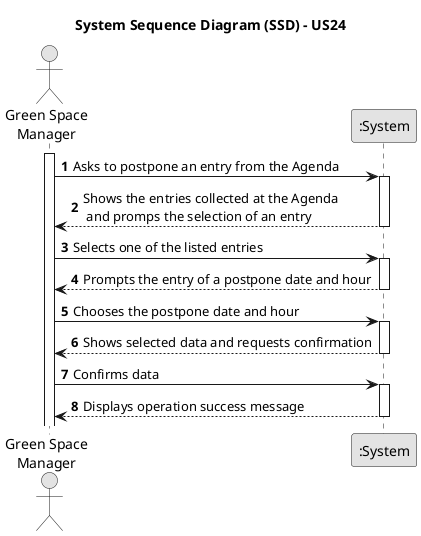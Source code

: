 @startuml
skinparam monochrome true
skinparam packageStyle rectangle
skinparam shadowing false

title System Sequence Diagram (SSD) - US24

autonumber

actor "Green Space\nManager" as Employee
participant ":System" as System

activate Employee

    Employee -> System : Asks to postpone an entry from the Agenda
    activate System

        System --> Employee : Shows the entries collected at the Agenda\n and promps the selection of an entry
    deactivate System

    Employee -> System : Selects one of the listed entries

    activate System

            System --> Employee : Prompts the entry of a postpone date and hour
    deactivate System

    Employee -> System : Chooses the postpone date and hour

    activate System

            System --> Employee : Shows selected data and requests confirmation
    deactivate System

    Employee -> System : Confirms data

    activate System

                System --> Employee : Displays operation success message
    deactivate System


@enduml